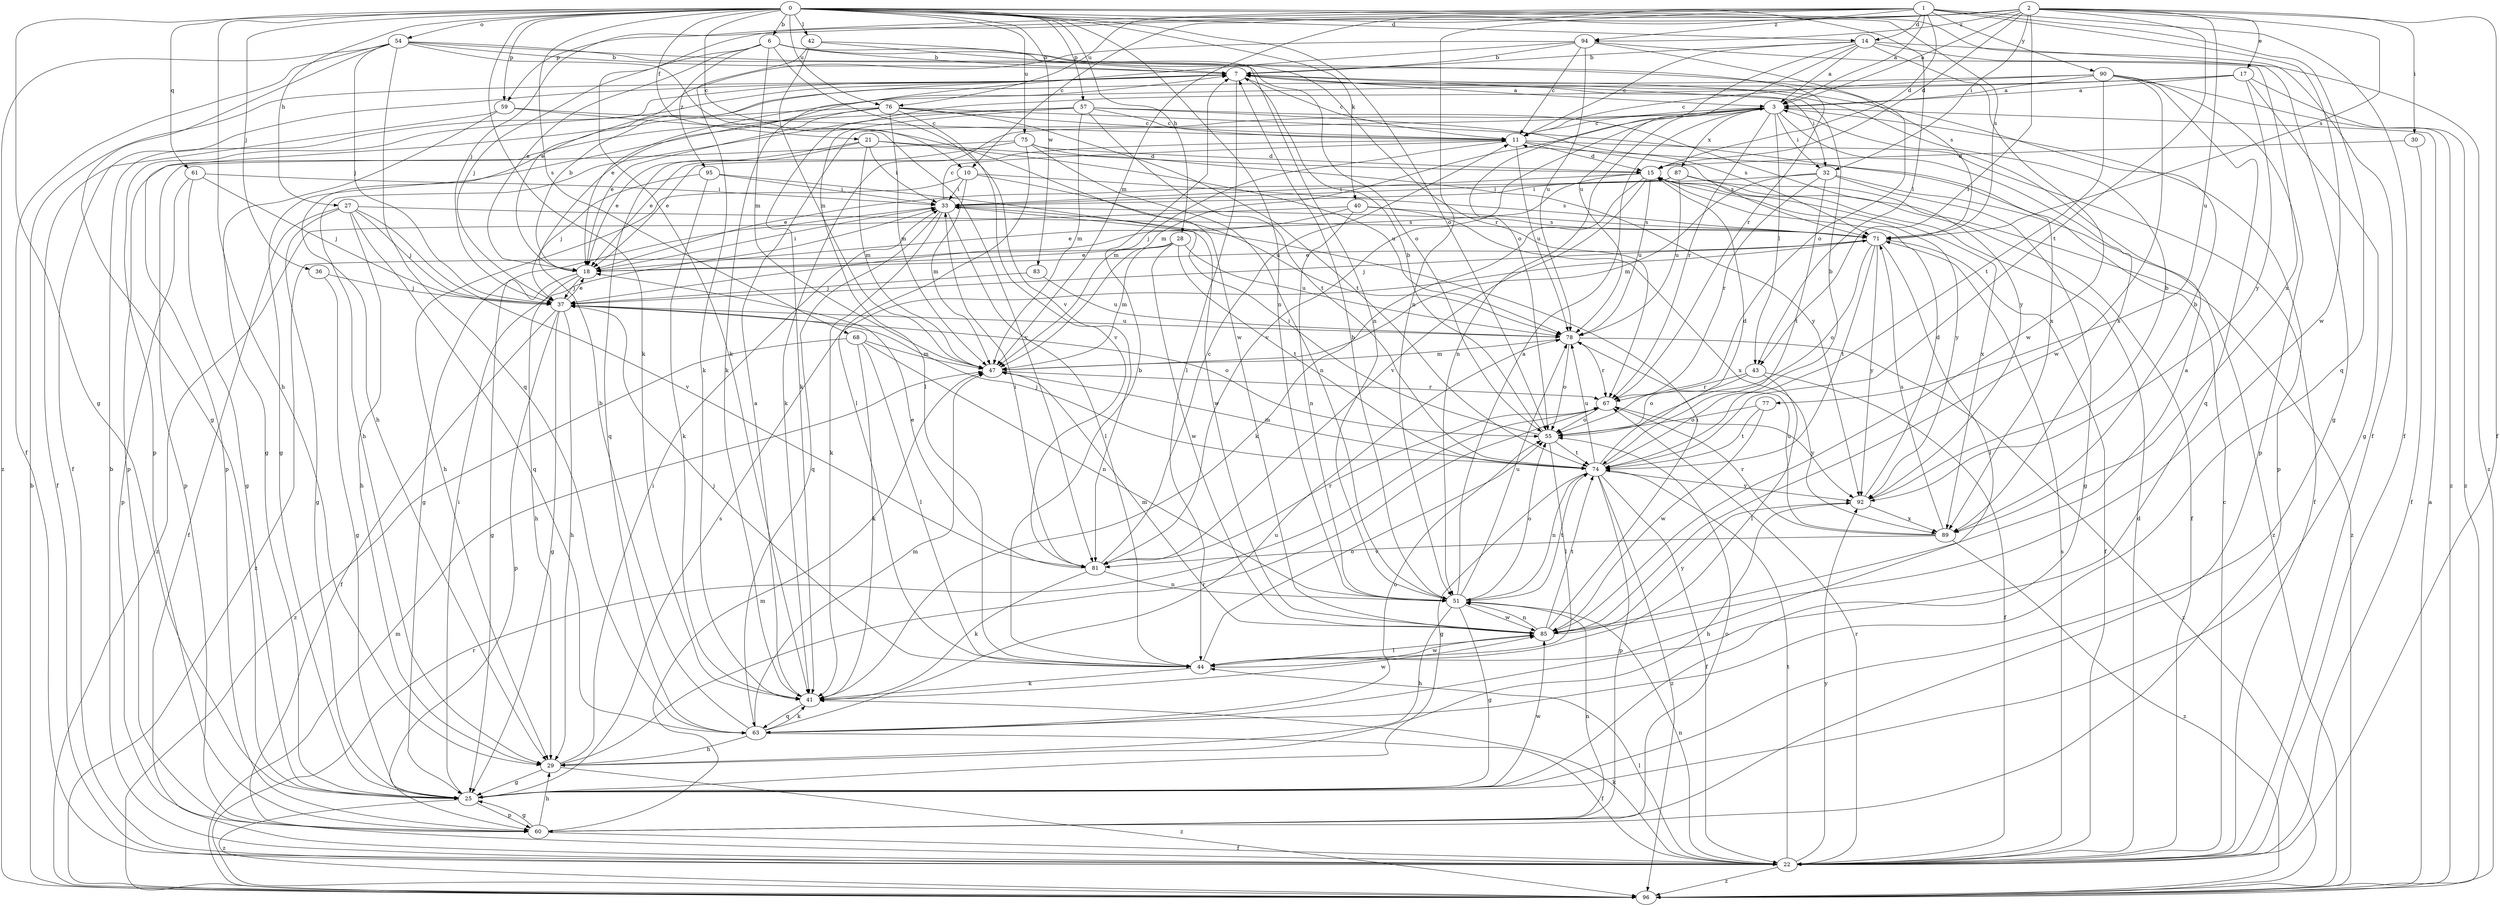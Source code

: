 strict digraph  {
0;
1;
2;
3;
6;
7;
10;
11;
14;
15;
17;
18;
21;
22;
25;
27;
28;
29;
30;
32;
33;
36;
37;
40;
41;
42;
43;
44;
47;
51;
54;
55;
57;
59;
60;
61;
63;
67;
68;
71;
74;
75;
76;
77;
78;
81;
83;
85;
87;
89;
90;
92;
94;
95;
96;
0 -> 6  [label=b];
0 -> 10  [label=c];
0 -> 14  [label=d];
0 -> 21  [label=f];
0 -> 22  [label=f];
0 -> 25  [label=g];
0 -> 27  [label=h];
0 -> 28  [label=h];
0 -> 29  [label=h];
0 -> 36  [label=j];
0 -> 40  [label=k];
0 -> 41  [label=k];
0 -> 42  [label=l];
0 -> 43  [label=l];
0 -> 51  [label=n];
0 -> 54  [label=o];
0 -> 55  [label=o];
0 -> 57  [label=p];
0 -> 59  [label=p];
0 -> 61  [label=q];
0 -> 68  [label=s];
0 -> 71  [label=s];
0 -> 75  [label=u];
0 -> 76  [label=u];
0 -> 83  [label=w];
1 -> 3  [label=a];
1 -> 14  [label=d];
1 -> 15  [label=d];
1 -> 22  [label=f];
1 -> 37  [label=j];
1 -> 51  [label=n];
1 -> 59  [label=p];
1 -> 63  [label=q];
1 -> 76  [label=u];
1 -> 85  [label=w];
1 -> 90  [label=y];
1 -> 94  [label=z];
2 -> 3  [label=a];
2 -> 10  [label=c];
2 -> 15  [label=d];
2 -> 17  [label=e];
2 -> 22  [label=f];
2 -> 30  [label=i];
2 -> 32  [label=i];
2 -> 41  [label=k];
2 -> 43  [label=l];
2 -> 47  [label=m];
2 -> 71  [label=s];
2 -> 74  [label=t];
2 -> 77  [label=u];
2 -> 94  [label=z];
3 -> 11  [label=c];
3 -> 32  [label=i];
3 -> 41  [label=k];
3 -> 43  [label=l];
3 -> 47  [label=m];
3 -> 51  [label=n];
3 -> 60  [label=p];
3 -> 67  [label=r];
3 -> 81  [label=v];
3 -> 87  [label=x];
3 -> 89  [label=x];
6 -> 7  [label=b];
6 -> 18  [label=e];
6 -> 37  [label=j];
6 -> 47  [label=m];
6 -> 51  [label=n];
6 -> 71  [label=s];
6 -> 81  [label=v];
6 -> 95  [label=z];
7 -> 3  [label=a];
7 -> 11  [label=c];
7 -> 22  [label=f];
7 -> 32  [label=i];
7 -> 44  [label=l];
7 -> 60  [label=p];
10 -> 29  [label=h];
10 -> 33  [label=i];
10 -> 47  [label=m];
10 -> 71  [label=s];
10 -> 78  [label=u];
11 -> 15  [label=d];
11 -> 18  [label=e];
11 -> 22  [label=f];
11 -> 47  [label=m];
11 -> 71  [label=s];
11 -> 78  [label=u];
14 -> 3  [label=a];
14 -> 7  [label=b];
14 -> 11  [label=c];
14 -> 25  [label=g];
14 -> 55  [label=o];
14 -> 78  [label=u];
14 -> 85  [label=w];
14 -> 96  [label=z];
15 -> 33  [label=i];
15 -> 37  [label=j];
15 -> 41  [label=k];
15 -> 78  [label=u];
15 -> 81  [label=v];
15 -> 89  [label=x];
15 -> 92  [label=y];
17 -> 3  [label=a];
17 -> 18  [label=e];
17 -> 25  [label=g];
17 -> 41  [label=k];
17 -> 92  [label=y];
17 -> 96  [label=z];
18 -> 7  [label=b];
18 -> 25  [label=g];
18 -> 29  [label=h];
18 -> 33  [label=i];
18 -> 37  [label=j];
21 -> 15  [label=d];
21 -> 18  [label=e];
21 -> 33  [label=i];
21 -> 47  [label=m];
21 -> 63  [label=q];
21 -> 78  [label=u];
22 -> 7  [label=b];
22 -> 11  [label=c];
22 -> 15  [label=d];
22 -> 41  [label=k];
22 -> 44  [label=l];
22 -> 51  [label=n];
22 -> 67  [label=r];
22 -> 71  [label=s];
22 -> 74  [label=t];
22 -> 92  [label=y];
22 -> 96  [label=z];
25 -> 33  [label=i];
25 -> 60  [label=p];
25 -> 71  [label=s];
25 -> 85  [label=w];
25 -> 96  [label=z];
27 -> 22  [label=f];
27 -> 25  [label=g];
27 -> 29  [label=h];
27 -> 37  [label=j];
27 -> 63  [label=q];
27 -> 71  [label=s];
27 -> 81  [label=v];
28 -> 18  [label=e];
28 -> 47  [label=m];
28 -> 74  [label=t];
28 -> 78  [label=u];
28 -> 85  [label=w];
28 -> 96  [label=z];
29 -> 25  [label=g];
29 -> 33  [label=i];
29 -> 67  [label=r];
29 -> 96  [label=z];
30 -> 15  [label=d];
30 -> 22  [label=f];
32 -> 25  [label=g];
32 -> 33  [label=i];
32 -> 47  [label=m];
32 -> 67  [label=r];
32 -> 74  [label=t];
32 -> 96  [label=z];
33 -> 11  [label=c];
33 -> 25  [label=g];
33 -> 41  [label=k];
33 -> 44  [label=l];
33 -> 63  [label=q];
33 -> 71  [label=s];
36 -> 25  [label=g];
36 -> 37  [label=j];
37 -> 18  [label=e];
37 -> 22  [label=f];
37 -> 25  [label=g];
37 -> 29  [label=h];
37 -> 55  [label=o];
37 -> 60  [label=p];
37 -> 78  [label=u];
40 -> 18  [label=e];
40 -> 51  [label=n];
40 -> 71  [label=s];
40 -> 89  [label=x];
40 -> 96  [label=z];
41 -> 3  [label=a];
41 -> 63  [label=q];
41 -> 85  [label=w];
42 -> 7  [label=b];
42 -> 41  [label=k];
42 -> 47  [label=m];
42 -> 67  [label=r];
43 -> 22  [label=f];
43 -> 44  [label=l];
43 -> 55  [label=o];
43 -> 67  [label=r];
44 -> 7  [label=b];
44 -> 37  [label=j];
44 -> 41  [label=k];
44 -> 55  [label=o];
44 -> 85  [label=w];
47 -> 67  [label=r];
51 -> 3  [label=a];
51 -> 7  [label=b];
51 -> 25  [label=g];
51 -> 29  [label=h];
51 -> 55  [label=o];
51 -> 74  [label=t];
51 -> 78  [label=u];
51 -> 85  [label=w];
54 -> 7  [label=b];
54 -> 22  [label=f];
54 -> 25  [label=g];
54 -> 37  [label=j];
54 -> 55  [label=o];
54 -> 63  [label=q];
54 -> 67  [label=r];
54 -> 85  [label=w];
54 -> 96  [label=z];
55 -> 7  [label=b];
55 -> 33  [label=i];
55 -> 44  [label=l];
55 -> 74  [label=t];
57 -> 11  [label=c];
57 -> 29  [label=h];
57 -> 44  [label=l];
57 -> 47  [label=m];
57 -> 60  [label=p];
57 -> 71  [label=s];
57 -> 74  [label=t];
57 -> 92  [label=y];
59 -> 11  [label=c];
59 -> 22  [label=f];
59 -> 25  [label=g];
59 -> 81  [label=v];
60 -> 22  [label=f];
60 -> 25  [label=g];
60 -> 29  [label=h];
60 -> 47  [label=m];
60 -> 51  [label=n];
60 -> 55  [label=o];
61 -> 25  [label=g];
61 -> 33  [label=i];
61 -> 37  [label=j];
61 -> 60  [label=p];
63 -> 7  [label=b];
63 -> 22  [label=f];
63 -> 29  [label=h];
63 -> 41  [label=k];
63 -> 47  [label=m];
63 -> 55  [label=o];
63 -> 78  [label=u];
67 -> 55  [label=o];
67 -> 92  [label=y];
68 -> 41  [label=k];
68 -> 44  [label=l];
68 -> 47  [label=m];
68 -> 51  [label=n];
68 -> 96  [label=z];
71 -> 18  [label=e];
71 -> 22  [label=f];
71 -> 37  [label=j];
71 -> 44  [label=l];
71 -> 55  [label=o];
71 -> 74  [label=t];
71 -> 92  [label=y];
74 -> 7  [label=b];
74 -> 15  [label=d];
74 -> 22  [label=f];
74 -> 25  [label=g];
74 -> 37  [label=j];
74 -> 47  [label=m];
74 -> 51  [label=n];
74 -> 60  [label=p];
74 -> 78  [label=u];
74 -> 92  [label=y];
74 -> 96  [label=z];
75 -> 15  [label=d];
75 -> 18  [label=e];
75 -> 44  [label=l];
75 -> 51  [label=n];
75 -> 60  [label=p];
75 -> 92  [label=y];
76 -> 11  [label=c];
76 -> 18  [label=e];
76 -> 25  [label=g];
76 -> 47  [label=m];
76 -> 60  [label=p];
76 -> 74  [label=t];
76 -> 81  [label=v];
76 -> 89  [label=x];
77 -> 55  [label=o];
77 -> 74  [label=t];
77 -> 85  [label=w];
78 -> 47  [label=m];
78 -> 55  [label=o];
78 -> 67  [label=r];
78 -> 96  [label=z];
81 -> 11  [label=c];
81 -> 18  [label=e];
81 -> 33  [label=i];
81 -> 41  [label=k];
81 -> 51  [label=n];
81 -> 67  [label=r];
83 -> 37  [label=j];
83 -> 78  [label=u];
85 -> 3  [label=a];
85 -> 33  [label=i];
85 -> 44  [label=l];
85 -> 47  [label=m];
85 -> 51  [label=n];
85 -> 74  [label=t];
85 -> 92  [label=y];
87 -> 18  [label=e];
87 -> 22  [label=f];
87 -> 33  [label=i];
87 -> 78  [label=u];
87 -> 96  [label=z];
89 -> 7  [label=b];
89 -> 67  [label=r];
89 -> 71  [label=s];
89 -> 78  [label=u];
89 -> 81  [label=v];
89 -> 96  [label=z];
90 -> 3  [label=a];
90 -> 11  [label=c];
90 -> 29  [label=h];
90 -> 60  [label=p];
90 -> 63  [label=q];
90 -> 74  [label=t];
90 -> 85  [label=w];
90 -> 96  [label=z];
92 -> 7  [label=b];
92 -> 15  [label=d];
92 -> 29  [label=h];
92 -> 89  [label=x];
94 -> 7  [label=b];
94 -> 11  [label=c];
94 -> 18  [label=e];
94 -> 41  [label=k];
94 -> 55  [label=o];
94 -> 78  [label=u];
94 -> 89  [label=x];
95 -> 33  [label=i];
95 -> 37  [label=j];
95 -> 41  [label=k];
95 -> 85  [label=w];
96 -> 3  [label=a];
96 -> 7  [label=b];
96 -> 47  [label=m];
96 -> 67  [label=r];
}
